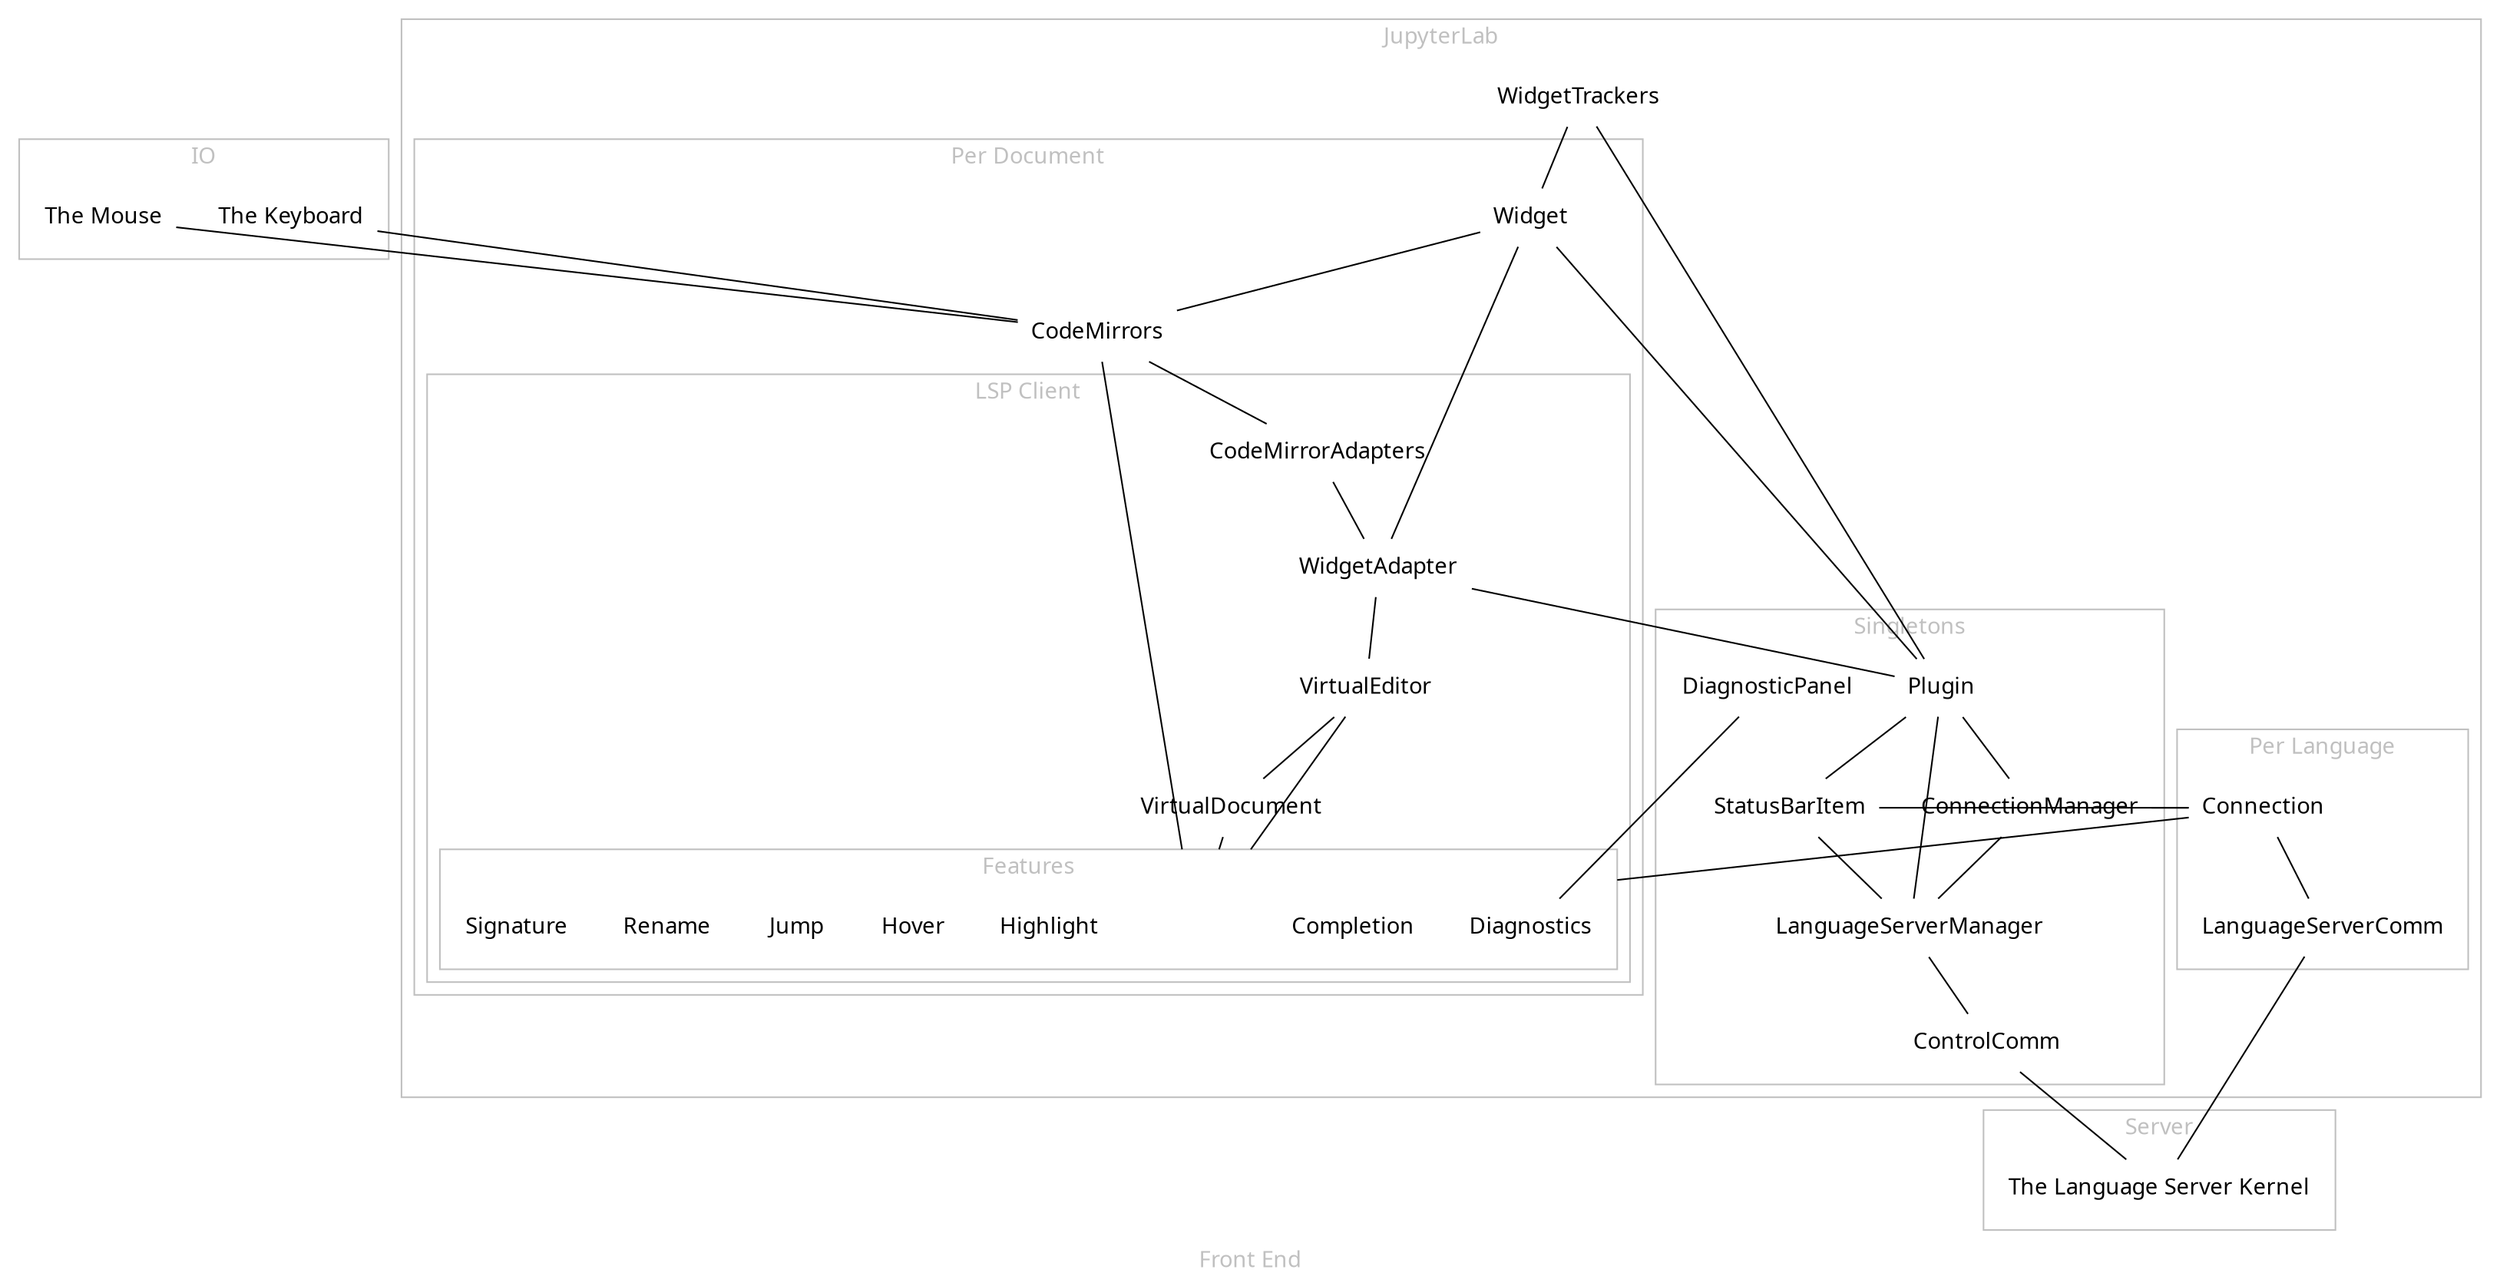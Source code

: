 graph backend {
    label="Front End"
    splines="line"
    compound=true
    fontname="sans-serif" fontcolor=grey
    node[shape=none fontname="sans-serif"]
    edge[fontname="sans-serif"]
    graph[fontcolor=grey color=grey]

    subgraph cluster_io { label="IO"
        Keyboard[label="The Keyboard"]
        Mouse[label="The Mouse"]
    }
    subgraph cluster_server { label="Server"
        LanguageServerKernel[label="The Language Server Kernel"]
    }
    subgraph cluster_lab { label="JupyterLab"
        subgraph cluster_singletons { label="Singletons"
            Plugin
            StatusBarItem
            DiagnosticPanel
            ConnectionManager
            LanguageServerManager
            ControlComm
        }
        WidgetTrackers

        subgraph cluster_lang {label="Per Language"
            Connection
            LanguageServerComm
        }
        subgraph cluster_doc { label="Per Document"
            Widget
            CodeMirrors
            subgraph cluster_doc_lsp { label="LSP Client"
                WidgetAdapter
                VirtualEditor
                VirtualDocument
                CodeMirrorAdapters
                subgraph cluster_features { label="Features"
                    Feature[style=invisible]
                    Completion
                    Diagnostics
                    Highlight
                    Hover
                    Jump
                    Rename
                    Signature
                }
            }
        }
    }

    {Connection CodeMirrors VirtualDocument VirtualEditor} -- Feature[lhead=cluster_features];
    Diagnostics -- DiagnosticPanel
    Connection -- ConnectionManager -- LanguageServerManager -- ControlComm -- LanguageServerKernel
    CodeMirrors -- CodeMirrorAdapters -- WidgetAdapter
    WidgetAdapter -- VirtualEditor -- VirtualDocument
    WidgetTrackers -- {Plugin -- Widget}
    StatusBarItem -- Connection
    Widget -- WidgetAdapter -- Plugin -- StatusBarItem -- LanguageServerManager
    Widget -- CodeMirrors
    Plugin -- {ConnectionManager LanguageServerManager}
    Connection -- LanguageServerComm -- LanguageServerKernel
    {Keyboard Mouse} -- CodeMirrors
}
